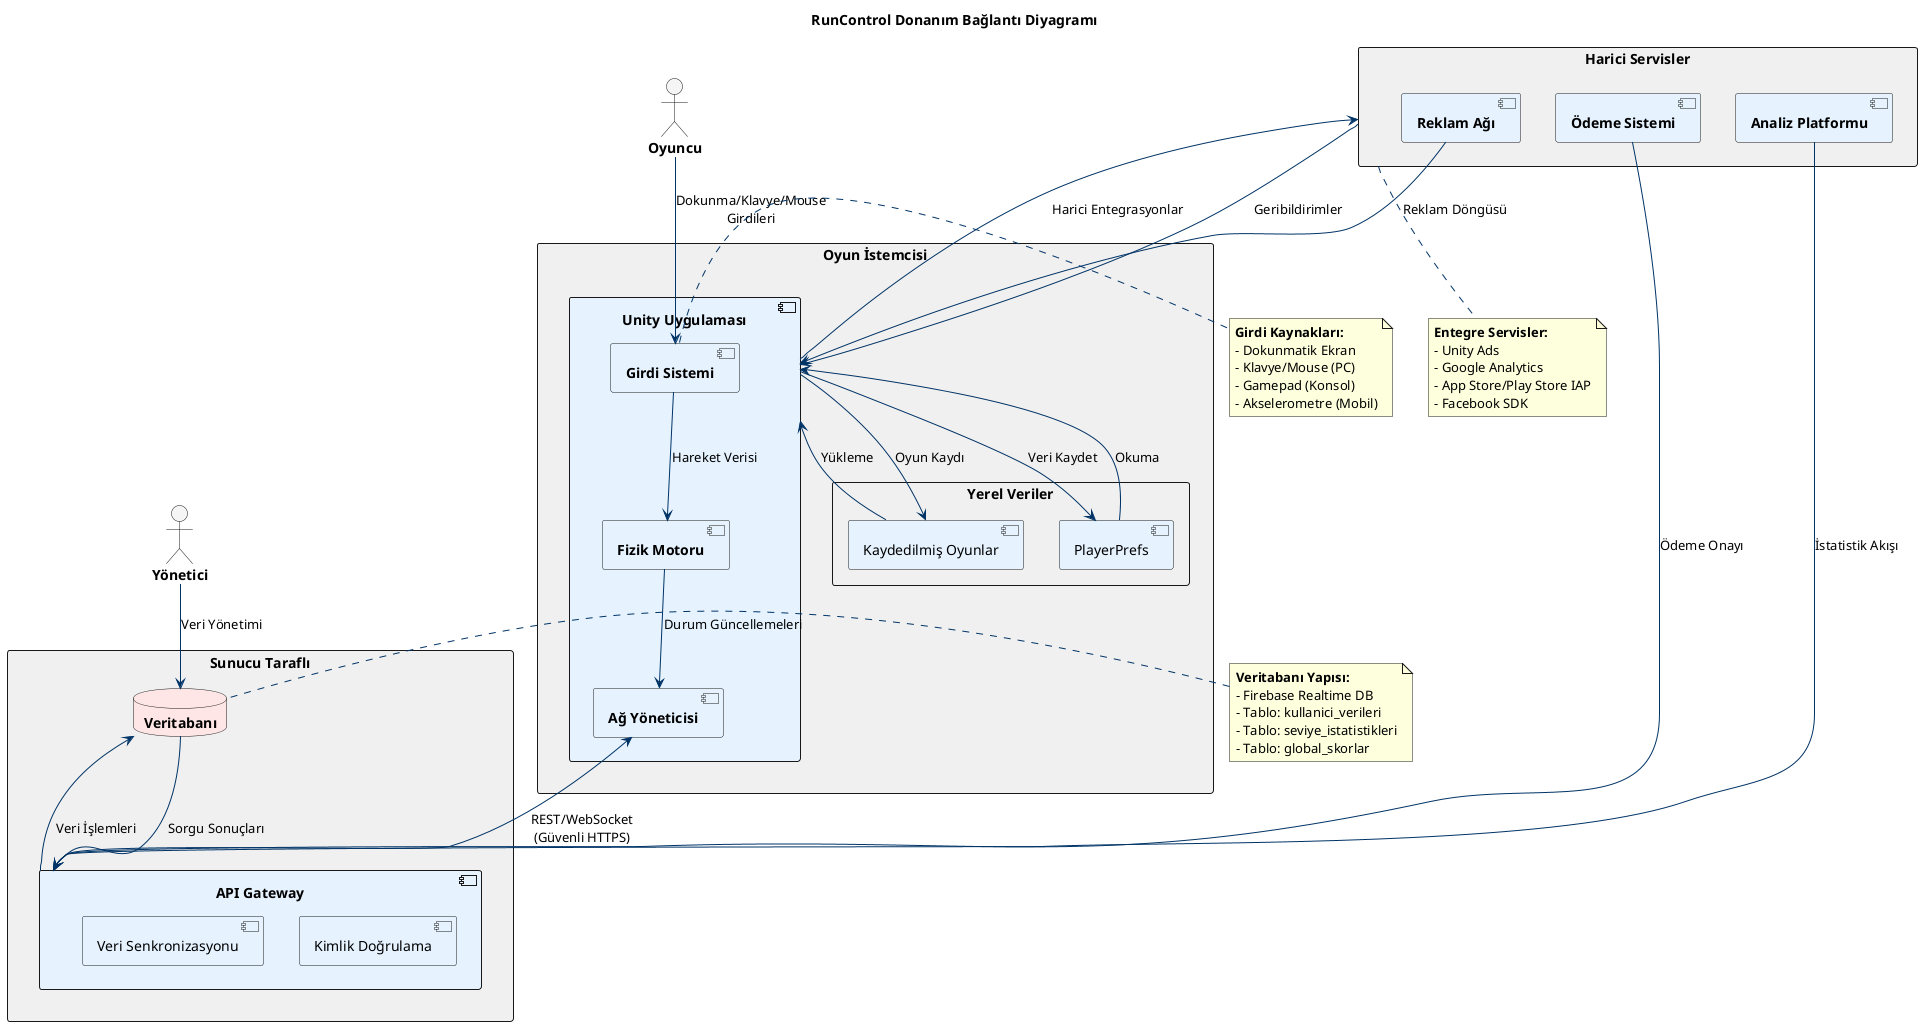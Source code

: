 @startuml RunControl_DonanımBağlantıDiyagramı
title RunControl Donanım Bağlantı Diyagramı

skinparam {
  defaultFontName Arial
  arrowColor #003366
  actorBackgroundColor #F5F5F5
  componentBackgroundColor #E6F3FF
  databaseBackgroundColor #FFE6E6
  rectangleBackgroundColor #F0F0F0
}

actor "**Oyuncu**" as user
actor "**Yönetici**" as admin

rectangle "**Oyun İstemcisi**" as client {
  component "**Unity Uygulaması**" as unity {
    component "**Girdi Sistemi**" as input
    component "**Fizik Motoru**" as physics
    component "**Ağ Yöneticisi**" as network
  }

  rectangle "**Yerel Veriler**" as localdata {
    component "PlayerPrefs" as prefs
    component "Kaydedilmiş Oyunlar" as saves
  }
}

rectangle "**Sunucu Taraflı**" as server {
  database "**Veritabanı**" as db
  component "**API Gateway**" as api {
    component "Kimlik Doğrulama" as auth
    component "Veri Senkronizasyonu" as sync
  }
}

rectangle "**Harici Servisler**" as external {
  component "**Ödeme Sistemi**" as payment
  component "**Analiz Platformu**" as analytics
  component "**Reklam Ağı**" as ads
}


user --> input : "Dokunma/Klavye/Mouse\nGirdileri"
input --> physics : "Hareket Verisi"
physics --> network : "Durum Güncellemeleri"

unity --> prefs : "Veri Kaydet"
unity --> saves : "Oyun Kaydı"
prefs --> unity : "Okuma"
saves --> unity : "Yükleme"

network <--> api : "REST/WebSocket\n(Güvenli HTTPS)"
api --> db : "Veri İşlemleri"
db --> api : "Sorgu Sonuçları"

admin --> db : "Veri Yönetimi"

unity --> external : "Harici Entegrasyonlar"
external --> unity : "Geribildirimler"

payment --> api : "Ödeme Onayı"
analytics --> api : "İstatistik Akışı"
ads --> unity : "Reklam Döngüsü"

note right of input
  **Girdi Kaynakları:**
  - Dokunmatik Ekran
  - Klavye/Mouse (PC)
  - Gamepad (Konsol)
  - Akselerometre (Mobil)
end note

note left of db
  **Veritabanı Yapısı:**
  - Firebase Realtime DB
  - Tablo: kullanici_verileri
  - Tablo: seviye_istatistikleri
  - Tablo: global_skorlar
end note

note bottom of external
  **Entegre Servisler:**
  - Unity Ads
  - Google Analytics
  - App Store/Play Store IAP
  - Facebook SDK
end note

@enduml